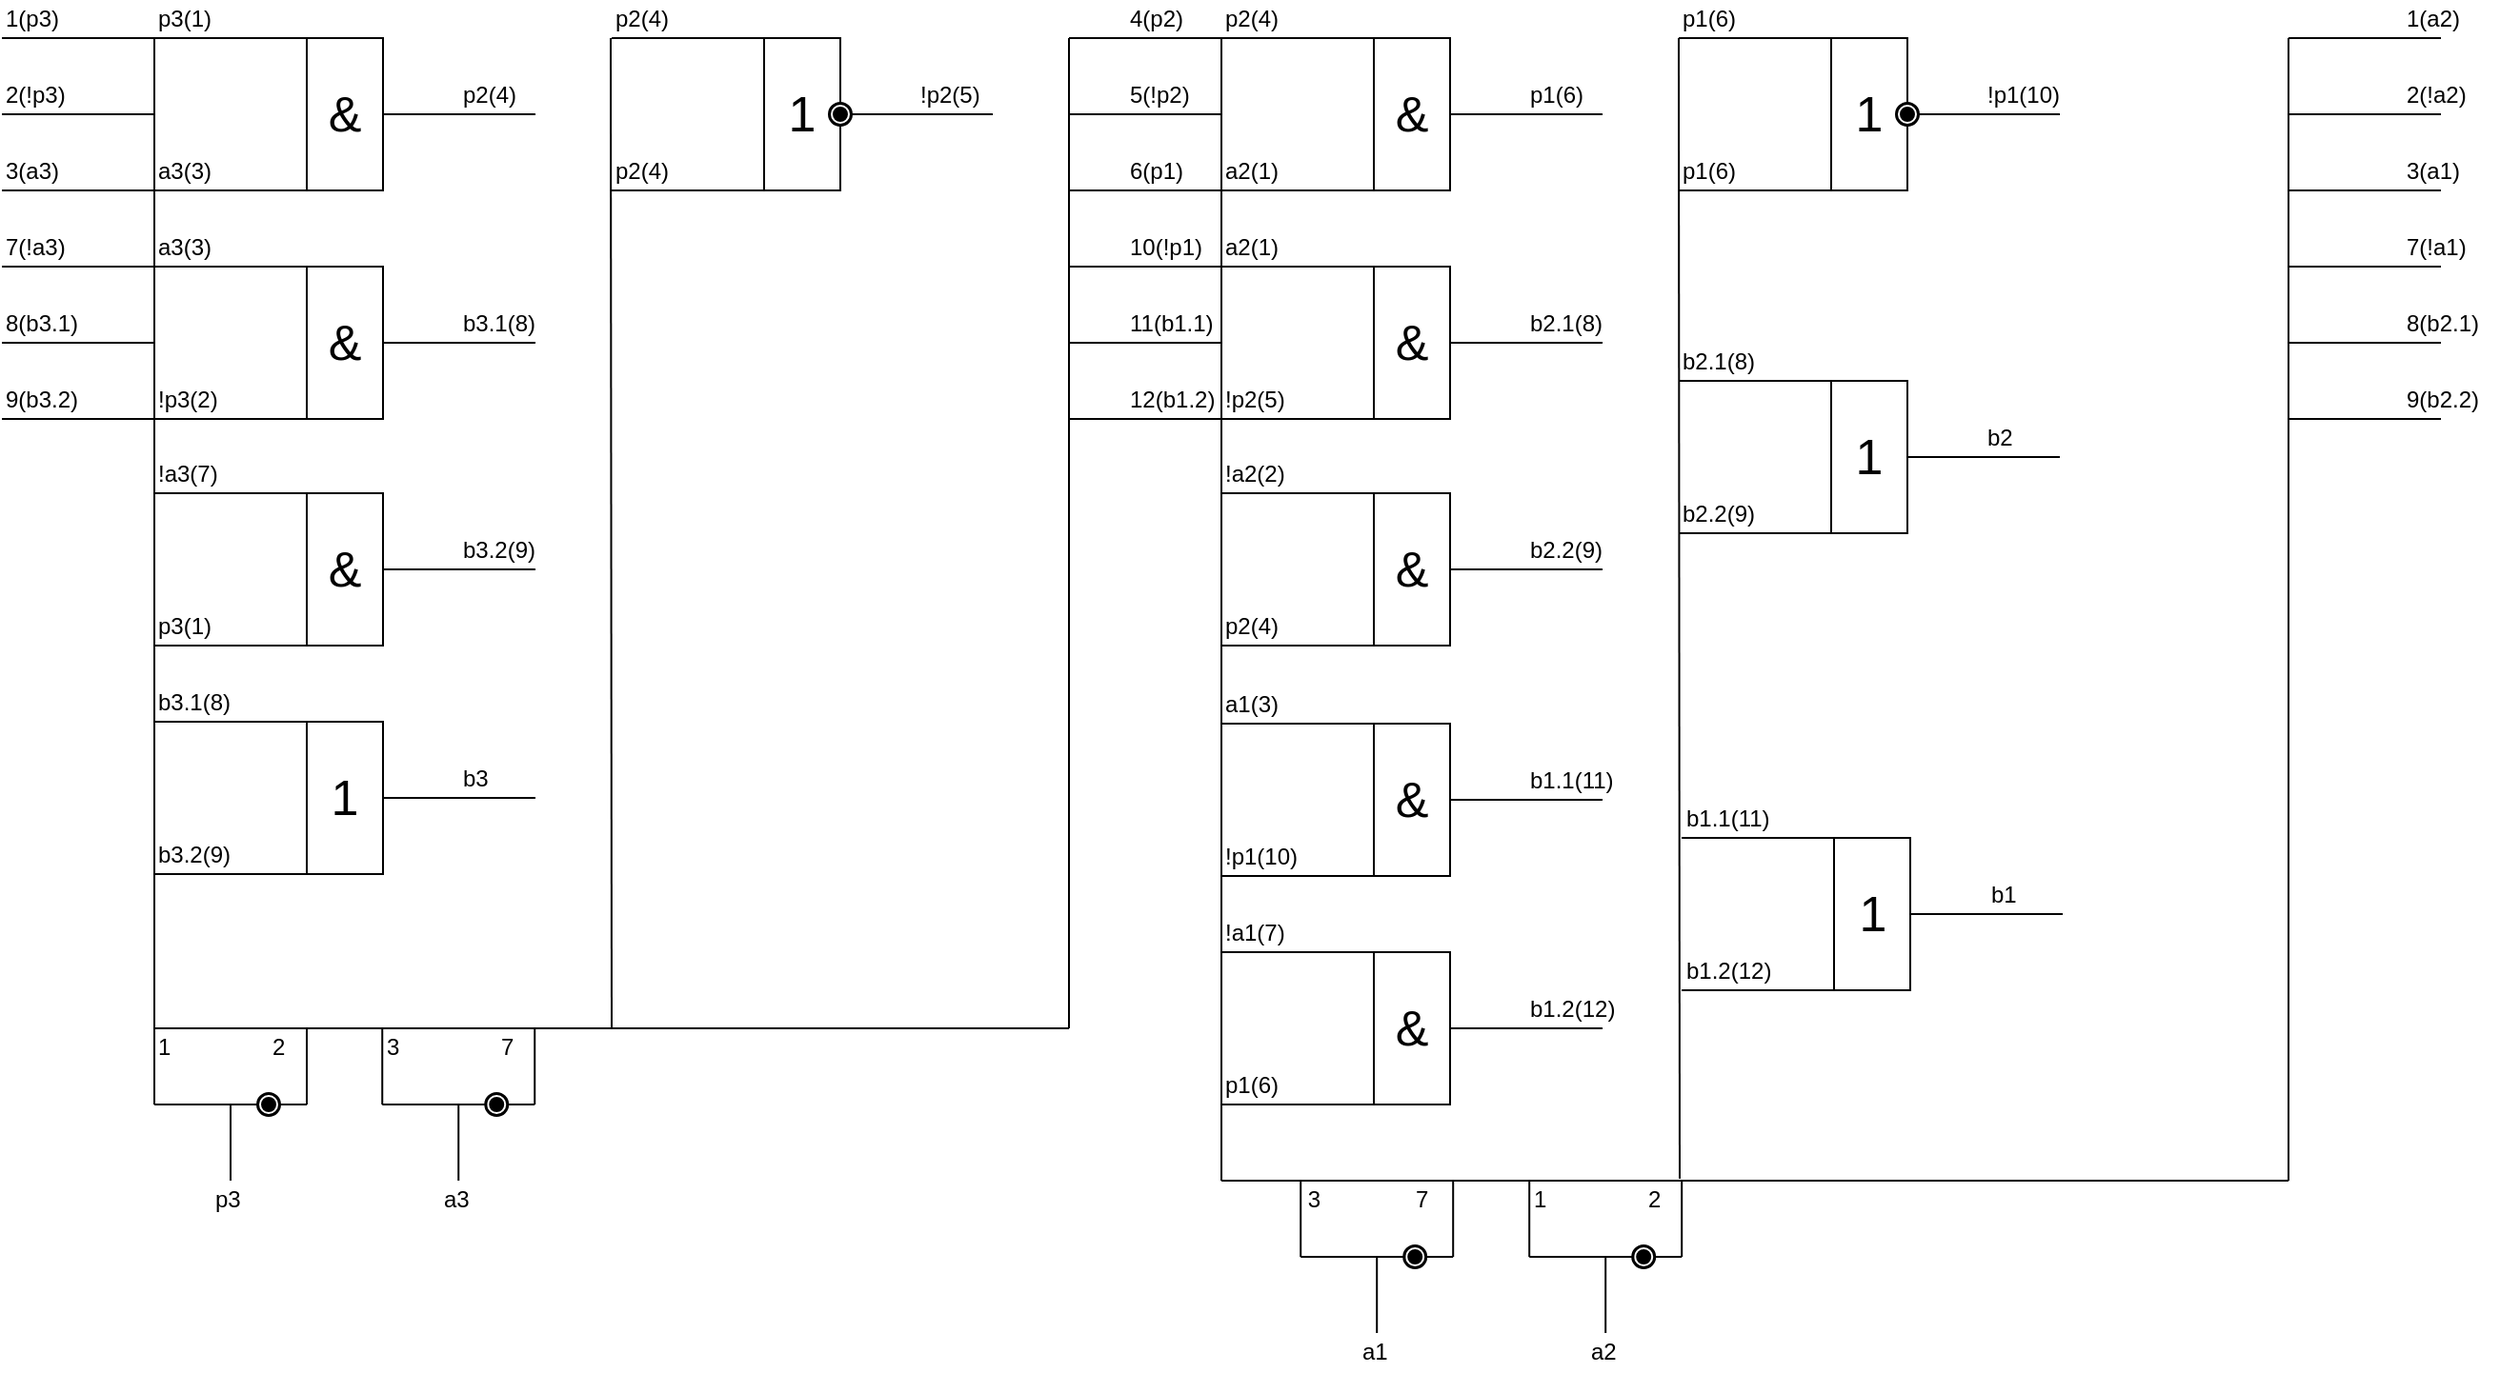 <mxfile version="12.1.3" type="github" pages="1">
  <diagram name="Page-1" id="2a216829-ef6e-dabb-86c1-c78162f3ba2b">
    <mxGraphModel dx="2506" dy="918" grid="1" gridSize="10" guides="1" tooltips="1" connect="1" arrows="1" fold="1" page="1" pageScale="1" pageWidth="850" pageHeight="1100" background="#ffffff" math="0" shadow="0">
      <root>
        <mxCell id="0"/>
        <mxCell id="1" parent="0"/>
        <mxCell id="jMzeNbR2E3meVdIYXbgE-1" value="" style="endArrow=none;html=1;" parent="1" edge="1">
          <mxGeometry width="50" height="50" relative="1" as="geometry">
            <mxPoint x="-40" y="640" as="sourcePoint"/>
            <mxPoint x="-40" y="120" as="targetPoint"/>
          </mxGeometry>
        </mxCell>
        <mxCell id="jMzeNbR2E3meVdIYXbgE-2" value="" style="endArrow=none;html=1;" parent="1" edge="1">
          <mxGeometry width="50" height="50" relative="1" as="geometry">
            <mxPoint x="-40" y="640" as="sourcePoint"/>
            <mxPoint x="440" y="640" as="targetPoint"/>
            <Array as="points"/>
          </mxGeometry>
        </mxCell>
        <mxCell id="jMzeNbR2E3meVdIYXbgE-3" value="" style="endArrow=none;html=1;" parent="1" edge="1">
          <mxGeometry width="50" height="50" relative="1" as="geometry">
            <mxPoint x="440" y="640" as="sourcePoint"/>
            <mxPoint x="440" y="120" as="targetPoint"/>
          </mxGeometry>
        </mxCell>
        <mxCell id="jMzeNbR2E3meVdIYXbgE-4" value="" style="endArrow=none;html=1;" parent="1" edge="1">
          <mxGeometry width="50" height="50" relative="1" as="geometry">
            <mxPoint x="520" y="720" as="sourcePoint"/>
            <mxPoint x="520" y="120" as="targetPoint"/>
          </mxGeometry>
        </mxCell>
        <mxCell id="jMzeNbR2E3meVdIYXbgE-5" value="" style="endArrow=none;html=1;" parent="1" edge="1">
          <mxGeometry width="50" height="50" relative="1" as="geometry">
            <mxPoint x="520" y="720" as="sourcePoint"/>
            <mxPoint x="1080" y="720" as="targetPoint"/>
            <Array as="points"/>
          </mxGeometry>
        </mxCell>
        <mxCell id="jMzeNbR2E3meVdIYXbgE-6" value="" style="endArrow=none;html=1;" parent="1" edge="1">
          <mxGeometry width="50" height="50" relative="1" as="geometry">
            <mxPoint x="1080" y="720" as="sourcePoint"/>
            <mxPoint x="1080" y="120" as="targetPoint"/>
          </mxGeometry>
        </mxCell>
        <mxCell id="jMzeNbR2E3meVdIYXbgE-7" value="" style="endArrow=none;html=1;" parent="1" edge="1">
          <mxGeometry width="50" height="50" relative="1" as="geometry">
            <mxPoint x="-120" y="120" as="sourcePoint"/>
            <mxPoint x="-40" y="120" as="targetPoint"/>
          </mxGeometry>
        </mxCell>
        <mxCell id="jMzeNbR2E3meVdIYXbgE-8" value="" style="endArrow=none;html=1;" parent="1" edge="1">
          <mxGeometry width="50" height="50" relative="1" as="geometry">
            <mxPoint x="-120" y="160" as="sourcePoint"/>
            <mxPoint x="-40" y="160" as="targetPoint"/>
          </mxGeometry>
        </mxCell>
        <mxCell id="jMzeNbR2E3meVdIYXbgE-9" value="" style="endArrow=none;html=1;" parent="1" edge="1">
          <mxGeometry width="50" height="50" relative="1" as="geometry">
            <mxPoint x="-120" y="200" as="sourcePoint"/>
            <mxPoint x="-40" y="200" as="targetPoint"/>
          </mxGeometry>
        </mxCell>
        <mxCell id="jMzeNbR2E3meVdIYXbgE-10" value="" style="endArrow=none;html=1;" parent="1" edge="1">
          <mxGeometry width="50" height="50" relative="1" as="geometry">
            <mxPoint x="-120" y="240" as="sourcePoint"/>
            <mxPoint x="-40" y="240" as="targetPoint"/>
          </mxGeometry>
        </mxCell>
        <mxCell id="jMzeNbR2E3meVdIYXbgE-11" value="" style="endArrow=none;html=1;" parent="1" edge="1">
          <mxGeometry width="50" height="50" relative="1" as="geometry">
            <mxPoint x="-120" y="280" as="sourcePoint"/>
            <mxPoint x="-40" y="280" as="targetPoint"/>
          </mxGeometry>
        </mxCell>
        <mxCell id="jMzeNbR2E3meVdIYXbgE-12" value="" style="endArrow=none;html=1;" parent="1" edge="1">
          <mxGeometry width="50" height="50" relative="1" as="geometry">
            <mxPoint x="-120" y="320" as="sourcePoint"/>
            <mxPoint x="-40" y="320" as="targetPoint"/>
          </mxGeometry>
        </mxCell>
        <mxCell id="jMzeNbR2E3meVdIYXbgE-13" value="" style="endArrow=none;html=1;" parent="1" edge="1">
          <mxGeometry width="50" height="50" relative="1" as="geometry">
            <mxPoint x="440" y="120" as="sourcePoint"/>
            <mxPoint x="520" y="120" as="targetPoint"/>
          </mxGeometry>
        </mxCell>
        <mxCell id="jMzeNbR2E3meVdIYXbgE-14" value="" style="endArrow=none;html=1;" parent="1" edge="1">
          <mxGeometry width="50" height="50" relative="1" as="geometry">
            <mxPoint x="440" y="160" as="sourcePoint"/>
            <mxPoint x="520" y="160" as="targetPoint"/>
          </mxGeometry>
        </mxCell>
        <mxCell id="jMzeNbR2E3meVdIYXbgE-15" value="" style="endArrow=none;html=1;" parent="1" edge="1">
          <mxGeometry width="50" height="50" relative="1" as="geometry">
            <mxPoint x="440" y="200" as="sourcePoint"/>
            <mxPoint x="520" y="200" as="targetPoint"/>
          </mxGeometry>
        </mxCell>
        <mxCell id="jMzeNbR2E3meVdIYXbgE-16" value="" style="endArrow=none;html=1;" parent="1" edge="1">
          <mxGeometry width="50" height="50" relative="1" as="geometry">
            <mxPoint x="440" y="240" as="sourcePoint"/>
            <mxPoint x="520" y="240" as="targetPoint"/>
          </mxGeometry>
        </mxCell>
        <mxCell id="jMzeNbR2E3meVdIYXbgE-17" value="" style="endArrow=none;html=1;" parent="1" edge="1">
          <mxGeometry width="50" height="50" relative="1" as="geometry">
            <mxPoint x="440" y="280" as="sourcePoint"/>
            <mxPoint x="520" y="280" as="targetPoint"/>
          </mxGeometry>
        </mxCell>
        <mxCell id="jMzeNbR2E3meVdIYXbgE-18" value="" style="endArrow=none;html=1;" parent="1" edge="1">
          <mxGeometry width="50" height="50" relative="1" as="geometry">
            <mxPoint x="440" y="320" as="sourcePoint"/>
            <mxPoint x="520" y="320" as="targetPoint"/>
          </mxGeometry>
        </mxCell>
        <mxCell id="jMzeNbR2E3meVdIYXbgE-19" value="" style="endArrow=none;html=1;" parent="1" edge="1">
          <mxGeometry width="50" height="50" relative="1" as="geometry">
            <mxPoint x="1080" y="120" as="sourcePoint"/>
            <mxPoint x="1160" y="120" as="targetPoint"/>
          </mxGeometry>
        </mxCell>
        <mxCell id="jMzeNbR2E3meVdIYXbgE-20" value="" style="endArrow=none;html=1;" parent="1" edge="1">
          <mxGeometry width="50" height="50" relative="1" as="geometry">
            <mxPoint x="1080" y="160" as="sourcePoint"/>
            <mxPoint x="1160" y="160" as="targetPoint"/>
          </mxGeometry>
        </mxCell>
        <mxCell id="jMzeNbR2E3meVdIYXbgE-21" value="" style="endArrow=none;html=1;" parent="1" edge="1">
          <mxGeometry width="50" height="50" relative="1" as="geometry">
            <mxPoint x="1080" y="200" as="sourcePoint"/>
            <mxPoint x="1160" y="200" as="targetPoint"/>
          </mxGeometry>
        </mxCell>
        <mxCell id="jMzeNbR2E3meVdIYXbgE-22" value="" style="endArrow=none;html=1;" parent="1" edge="1">
          <mxGeometry width="50" height="50" relative="1" as="geometry">
            <mxPoint x="1080" y="240" as="sourcePoint"/>
            <mxPoint x="1160" y="240" as="targetPoint"/>
          </mxGeometry>
        </mxCell>
        <mxCell id="jMzeNbR2E3meVdIYXbgE-23" value="" style="endArrow=none;html=1;" parent="1" edge="1">
          <mxGeometry width="50" height="50" relative="1" as="geometry">
            <mxPoint x="1080" y="280" as="sourcePoint"/>
            <mxPoint x="1160" y="280" as="targetPoint"/>
          </mxGeometry>
        </mxCell>
        <mxCell id="jMzeNbR2E3meVdIYXbgE-24" value="" style="endArrow=none;html=1;" parent="1" edge="1">
          <mxGeometry width="50" height="50" relative="1" as="geometry">
            <mxPoint x="1080" y="320" as="sourcePoint"/>
            <mxPoint x="1160" y="320" as="targetPoint"/>
          </mxGeometry>
        </mxCell>
        <mxCell id="jMzeNbR2E3meVdIYXbgE-25" value="1(p3)" style="text;html=1;resizable=0;points=[];autosize=1;align=left;verticalAlign=top;spacingTop=-4;" parent="1" vertex="1">
          <mxGeometry x="-120" y="100" width="40" height="20" as="geometry"/>
        </mxCell>
        <mxCell id="jMzeNbR2E3meVdIYXbgE-26" value="2(!p3)" style="text;html=1;resizable=0;points=[];autosize=1;align=left;verticalAlign=top;spacingTop=-4;" parent="1" vertex="1">
          <mxGeometry x="-120" y="140" width="50" height="20" as="geometry"/>
        </mxCell>
        <mxCell id="jMzeNbR2E3meVdIYXbgE-27" value="3(a3)" style="text;html=1;resizable=0;points=[];autosize=1;align=left;verticalAlign=top;spacingTop=-4;" parent="1" vertex="1">
          <mxGeometry x="-120" y="180" width="40" height="20" as="geometry"/>
        </mxCell>
        <mxCell id="jMzeNbR2E3meVdIYXbgE-28" value="7(!a3)" style="text;html=1;resizable=0;points=[];autosize=1;align=left;verticalAlign=top;spacingTop=-4;" parent="1" vertex="1">
          <mxGeometry x="-120" y="220" width="50" height="20" as="geometry"/>
        </mxCell>
        <mxCell id="jMzeNbR2E3meVdIYXbgE-29" value="8(b3.1)" style="text;html=1;resizable=0;points=[];autosize=1;align=left;verticalAlign=top;spacingTop=-4;" parent="1" vertex="1">
          <mxGeometry x="-120" y="260" width="50" height="20" as="geometry"/>
        </mxCell>
        <mxCell id="jMzeNbR2E3meVdIYXbgE-30" value="9(b3.2)" style="text;html=1;resizable=0;points=[];autosize=1;align=left;verticalAlign=top;spacingTop=-4;" parent="1" vertex="1">
          <mxGeometry x="-120" y="300" width="50" height="20" as="geometry"/>
        </mxCell>
        <mxCell id="jMzeNbR2E3meVdIYXbgE-31" value="1(a2)" style="text;html=1;resizable=0;points=[];autosize=1;align=left;verticalAlign=top;spacingTop=-4;" parent="1" vertex="1">
          <mxGeometry x="1140" y="100" width="40" height="20" as="geometry"/>
        </mxCell>
        <mxCell id="jMzeNbR2E3meVdIYXbgE-32" value="2(!a2)" style="text;html=1;resizable=0;points=[];autosize=1;align=left;verticalAlign=top;spacingTop=-4;" parent="1" vertex="1">
          <mxGeometry x="1140" y="140" width="50" height="20" as="geometry"/>
        </mxCell>
        <mxCell id="jMzeNbR2E3meVdIYXbgE-33" value="3(a1)" style="text;html=1;resizable=0;points=[];autosize=1;align=left;verticalAlign=top;spacingTop=-4;" parent="1" vertex="1">
          <mxGeometry x="1140" y="180" width="40" height="20" as="geometry"/>
        </mxCell>
        <mxCell id="jMzeNbR2E3meVdIYXbgE-34" value="7(!a1)" style="text;html=1;resizable=0;points=[];autosize=1;align=left;verticalAlign=top;spacingTop=-4;" parent="1" vertex="1">
          <mxGeometry x="1140" y="220" width="50" height="20" as="geometry"/>
        </mxCell>
        <mxCell id="jMzeNbR2E3meVdIYXbgE-35" value="8(b2.1)" style="text;html=1;resizable=0;points=[];autosize=1;align=left;verticalAlign=top;spacingTop=-4;" parent="1" vertex="1">
          <mxGeometry x="1140" y="260" width="50" height="20" as="geometry"/>
        </mxCell>
        <mxCell id="jMzeNbR2E3meVdIYXbgE-36" value="9(b2.2)" style="text;html=1;resizable=0;points=[];autosize=1;align=left;verticalAlign=top;spacingTop=-4;" parent="1" vertex="1">
          <mxGeometry x="1140" y="300" width="50" height="20" as="geometry"/>
        </mxCell>
        <mxCell id="jMzeNbR2E3meVdIYXbgE-37" value="4(p2)" style="text;html=1;resizable=0;points=[];autosize=1;align=left;verticalAlign=top;spacingTop=-4;" parent="1" vertex="1">
          <mxGeometry x="470" y="100" width="40" height="20" as="geometry"/>
        </mxCell>
        <mxCell id="jMzeNbR2E3meVdIYXbgE-38" value="5(!p2)" style="text;html=1;resizable=0;points=[];autosize=1;align=left;verticalAlign=top;spacingTop=-4;" parent="1" vertex="1">
          <mxGeometry x="470" y="140" width="50" height="20" as="geometry"/>
        </mxCell>
        <mxCell id="jMzeNbR2E3meVdIYXbgE-39" value="6(p1)" style="text;html=1;resizable=0;points=[];autosize=1;align=left;verticalAlign=top;spacingTop=-4;" parent="1" vertex="1">
          <mxGeometry x="470" y="180" width="40" height="20" as="geometry"/>
        </mxCell>
        <mxCell id="jMzeNbR2E3meVdIYXbgE-40" value="10(!p1)" style="text;html=1;resizable=0;points=[];autosize=1;align=left;verticalAlign=top;spacingTop=-4;" parent="1" vertex="1">
          <mxGeometry x="470" y="220" width="50" height="20" as="geometry"/>
        </mxCell>
        <mxCell id="jMzeNbR2E3meVdIYXbgE-41" value="11(b1.1)" style="text;html=1;resizable=0;points=[];autosize=1;align=left;verticalAlign=top;spacingTop=-4;" parent="1" vertex="1">
          <mxGeometry x="470" y="260" width="60" height="20" as="geometry"/>
        </mxCell>
        <mxCell id="jMzeNbR2E3meVdIYXbgE-42" value="12(b1.2)" style="text;html=1;resizable=0;points=[];autosize=1;align=left;verticalAlign=top;spacingTop=-4;" parent="1" vertex="1">
          <mxGeometry x="470" y="300" width="60" height="20" as="geometry"/>
        </mxCell>
        <mxCell id="jMzeNbR2E3meVdIYXbgE-43" value="" style="endArrow=none;html=1;" parent="1" edge="1">
          <mxGeometry width="50" height="50" relative="1" as="geometry">
            <mxPoint x="-40" y="120" as="sourcePoint"/>
            <mxPoint x="40" y="120" as="targetPoint"/>
          </mxGeometry>
        </mxCell>
        <mxCell id="jMzeNbR2E3meVdIYXbgE-44" value="" style="endArrow=none;html=1;" parent="1" edge="1">
          <mxGeometry width="50" height="50" relative="1" as="geometry">
            <mxPoint x="-40" y="200" as="sourcePoint"/>
            <mxPoint x="40" y="200" as="targetPoint"/>
          </mxGeometry>
        </mxCell>
        <mxCell id="jMzeNbR2E3meVdIYXbgE-46" value="&lt;font style=&quot;font-size: 26px&quot;&gt;&amp;amp;&lt;/font&gt;" style="rounded=0;whiteSpace=wrap;html=1;" parent="1" vertex="1">
          <mxGeometry x="40" y="120" width="40" height="80" as="geometry"/>
        </mxCell>
        <mxCell id="jMzeNbR2E3meVdIYXbgE-47" value="" style="endArrow=none;html=1;" parent="1" edge="1">
          <mxGeometry width="50" height="50" relative="1" as="geometry">
            <mxPoint x="80" y="160" as="sourcePoint"/>
            <mxPoint x="160" y="160" as="targetPoint"/>
          </mxGeometry>
        </mxCell>
        <mxCell id="jMzeNbR2E3meVdIYXbgE-48" value="" style="endArrow=none;html=1;" parent="1" edge="1">
          <mxGeometry width="50" height="50" relative="1" as="geometry">
            <mxPoint x="200" y="120" as="sourcePoint"/>
            <mxPoint x="280" y="120" as="targetPoint"/>
          </mxGeometry>
        </mxCell>
        <mxCell id="jMzeNbR2E3meVdIYXbgE-49" value="" style="endArrow=none;html=1;" parent="1" edge="1">
          <mxGeometry width="50" height="50" relative="1" as="geometry">
            <mxPoint x="200" y="200" as="sourcePoint"/>
            <mxPoint x="280" y="200" as="targetPoint"/>
          </mxGeometry>
        </mxCell>
        <mxCell id="jMzeNbR2E3meVdIYXbgE-50" value="&lt;font style=&quot;font-size: 26px&quot;&gt;1&lt;/font&gt;" style="rounded=0;whiteSpace=wrap;html=1;" parent="1" vertex="1">
          <mxGeometry x="280" y="120" width="40" height="80" as="geometry"/>
        </mxCell>
        <mxCell id="jMzeNbR2E3meVdIYXbgE-51" value="" style="endArrow=none;html=1;" parent="1" source="jMzeNbR2E3meVdIYXbgE-143" edge="1">
          <mxGeometry width="50" height="50" relative="1" as="geometry">
            <mxPoint x="320" y="160" as="sourcePoint"/>
            <mxPoint x="400" y="160" as="targetPoint"/>
          </mxGeometry>
        </mxCell>
        <mxCell id="jMzeNbR2E3meVdIYXbgE-52" value="p3(1)" style="text;html=1;resizable=0;points=[];autosize=1;align=left;verticalAlign=top;spacingTop=-4;" parent="1" vertex="1">
          <mxGeometry x="-40" y="100" width="40" height="20" as="geometry"/>
        </mxCell>
        <mxCell id="jMzeNbR2E3meVdIYXbgE-53" value="a3(3)" style="text;html=1;resizable=0;points=[];autosize=1;align=left;verticalAlign=top;spacingTop=-4;" parent="1" vertex="1">
          <mxGeometry x="-40" y="180" width="40" height="20" as="geometry"/>
        </mxCell>
        <mxCell id="jMzeNbR2E3meVdIYXbgE-54" value="p2(4)" style="text;html=1;resizable=0;points=[];autosize=1;align=left;verticalAlign=top;spacingTop=-4;" parent="1" vertex="1">
          <mxGeometry x="120" y="140" width="40" height="20" as="geometry"/>
        </mxCell>
        <mxCell id="jMzeNbR2E3meVdIYXbgE-55" value="p2(4)" style="text;html=1;resizable=0;points=[];autosize=1;align=left;verticalAlign=top;spacingTop=-4;" parent="1" vertex="1">
          <mxGeometry x="200" y="100" width="40" height="20" as="geometry"/>
        </mxCell>
        <mxCell id="jMzeNbR2E3meVdIYXbgE-56" value="p2(4)" style="text;html=1;resizable=0;points=[];autosize=1;align=left;verticalAlign=top;spacingTop=-4;" parent="1" vertex="1">
          <mxGeometry x="200" y="180" width="40" height="20" as="geometry"/>
        </mxCell>
        <mxCell id="jMzeNbR2E3meVdIYXbgE-57" value="!p2(5)" style="text;html=1;resizable=0;points=[];autosize=1;align=left;verticalAlign=top;spacingTop=-4;" parent="1" vertex="1">
          <mxGeometry x="360" y="140" width="50" height="20" as="geometry"/>
        </mxCell>
        <mxCell id="jMzeNbR2E3meVdIYXbgE-61" value="" style="endArrow=none;html=1;" parent="1" edge="1">
          <mxGeometry width="50" height="50" relative="1" as="geometry">
            <mxPoint x="520" y="120" as="sourcePoint"/>
            <mxPoint x="600" y="120" as="targetPoint"/>
          </mxGeometry>
        </mxCell>
        <mxCell id="jMzeNbR2E3meVdIYXbgE-62" value="" style="endArrow=none;html=1;" parent="1" edge="1">
          <mxGeometry width="50" height="50" relative="1" as="geometry">
            <mxPoint x="520" y="200" as="sourcePoint"/>
            <mxPoint x="600" y="200" as="targetPoint"/>
          </mxGeometry>
        </mxCell>
        <mxCell id="jMzeNbR2E3meVdIYXbgE-63" value="&lt;font style=&quot;font-size: 26px&quot;&gt;&amp;amp;&lt;/font&gt;" style="rounded=0;whiteSpace=wrap;html=1;" parent="1" vertex="1">
          <mxGeometry x="600" y="120" width="40" height="80" as="geometry"/>
        </mxCell>
        <mxCell id="jMzeNbR2E3meVdIYXbgE-64" value="" style="endArrow=none;html=1;" parent="1" edge="1">
          <mxGeometry width="50" height="50" relative="1" as="geometry">
            <mxPoint x="640" y="160" as="sourcePoint"/>
            <mxPoint x="720" y="160" as="targetPoint"/>
          </mxGeometry>
        </mxCell>
        <mxCell id="jMzeNbR2E3meVdIYXbgE-65" value="p2(4)" style="text;html=1;resizable=0;points=[];autosize=1;align=left;verticalAlign=top;spacingTop=-4;" parent="1" vertex="1">
          <mxGeometry x="520" y="100" width="40" height="20" as="geometry"/>
        </mxCell>
        <mxCell id="jMzeNbR2E3meVdIYXbgE-66" value="a2(1)" style="text;html=1;resizable=0;points=[];autosize=1;align=left;verticalAlign=top;spacingTop=-4;" parent="1" vertex="1">
          <mxGeometry x="520" y="180" width="40" height="20" as="geometry"/>
        </mxCell>
        <mxCell id="jMzeNbR2E3meVdIYXbgE-67" value="p1(6)" style="text;html=1;resizable=0;points=[];autosize=1;align=left;verticalAlign=top;spacingTop=-4;" parent="1" vertex="1">
          <mxGeometry x="680" y="140" width="40" height="20" as="geometry"/>
        </mxCell>
        <mxCell id="jMzeNbR2E3meVdIYXbgE-68" value="" style="endArrow=none;html=1;" parent="1" edge="1">
          <mxGeometry width="50" height="50" relative="1" as="geometry">
            <mxPoint x="-40" y="240" as="sourcePoint"/>
            <mxPoint x="40" y="240" as="targetPoint"/>
          </mxGeometry>
        </mxCell>
        <mxCell id="jMzeNbR2E3meVdIYXbgE-69" value="" style="endArrow=none;html=1;" parent="1" edge="1">
          <mxGeometry width="50" height="50" relative="1" as="geometry">
            <mxPoint x="-40" y="320" as="sourcePoint"/>
            <mxPoint x="40" y="320" as="targetPoint"/>
          </mxGeometry>
        </mxCell>
        <mxCell id="jMzeNbR2E3meVdIYXbgE-70" value="&lt;font style=&quot;font-size: 26px&quot;&gt;&amp;amp;&lt;/font&gt;" style="rounded=0;whiteSpace=wrap;html=1;" parent="1" vertex="1">
          <mxGeometry x="40" y="240" width="40" height="80" as="geometry"/>
        </mxCell>
        <mxCell id="jMzeNbR2E3meVdIYXbgE-71" value="" style="endArrow=none;html=1;" parent="1" edge="1">
          <mxGeometry width="50" height="50" relative="1" as="geometry">
            <mxPoint x="80" y="280" as="sourcePoint"/>
            <mxPoint x="160" y="280" as="targetPoint"/>
          </mxGeometry>
        </mxCell>
        <mxCell id="jMzeNbR2E3meVdIYXbgE-72" value="a3(3)" style="text;html=1;resizable=0;points=[];autosize=1;align=left;verticalAlign=top;spacingTop=-4;" parent="1" vertex="1">
          <mxGeometry x="-40" y="220" width="40" height="20" as="geometry"/>
        </mxCell>
        <mxCell id="jMzeNbR2E3meVdIYXbgE-73" value="!p3(2)" style="text;html=1;resizable=0;points=[];autosize=1;align=left;verticalAlign=top;spacingTop=-4;" parent="1" vertex="1">
          <mxGeometry x="-40" y="300" width="50" height="20" as="geometry"/>
        </mxCell>
        <mxCell id="jMzeNbR2E3meVdIYXbgE-74" value="b3.1(8)" style="text;html=1;resizable=0;points=[];autosize=1;align=left;verticalAlign=top;spacingTop=-4;" parent="1" vertex="1">
          <mxGeometry x="120" y="260" width="50" height="20" as="geometry"/>
        </mxCell>
        <mxCell id="jMzeNbR2E3meVdIYXbgE-75" value="" style="endArrow=none;html=1;" parent="1" edge="1">
          <mxGeometry width="50" height="50" relative="1" as="geometry">
            <mxPoint x="-40" y="359" as="sourcePoint"/>
            <mxPoint x="40" y="359" as="targetPoint"/>
          </mxGeometry>
        </mxCell>
        <mxCell id="jMzeNbR2E3meVdIYXbgE-76" value="" style="endArrow=none;html=1;" parent="1" edge="1">
          <mxGeometry width="50" height="50" relative="1" as="geometry">
            <mxPoint x="-40" y="439" as="sourcePoint"/>
            <mxPoint x="40" y="439" as="targetPoint"/>
          </mxGeometry>
        </mxCell>
        <mxCell id="jMzeNbR2E3meVdIYXbgE-77" value="&lt;font style=&quot;font-size: 26px&quot;&gt;&amp;amp;&lt;/font&gt;" style="rounded=0;whiteSpace=wrap;html=1;" parent="1" vertex="1">
          <mxGeometry x="40" y="359" width="40" height="80" as="geometry"/>
        </mxCell>
        <mxCell id="jMzeNbR2E3meVdIYXbgE-78" value="" style="endArrow=none;html=1;" parent="1" edge="1">
          <mxGeometry width="50" height="50" relative="1" as="geometry">
            <mxPoint x="80" y="399" as="sourcePoint"/>
            <mxPoint x="160" y="399" as="targetPoint"/>
          </mxGeometry>
        </mxCell>
        <mxCell id="jMzeNbR2E3meVdIYXbgE-79" value="!a3(7)" style="text;html=1;resizable=0;points=[];autosize=1;align=left;verticalAlign=top;spacingTop=-4;" parent="1" vertex="1">
          <mxGeometry x="-40" y="339" width="50" height="20" as="geometry"/>
        </mxCell>
        <mxCell id="jMzeNbR2E3meVdIYXbgE-80" value="p3(1)" style="text;html=1;resizable=0;points=[];autosize=1;align=left;verticalAlign=top;spacingTop=-4;" parent="1" vertex="1">
          <mxGeometry x="-40" y="419" width="40" height="20" as="geometry"/>
        </mxCell>
        <mxCell id="jMzeNbR2E3meVdIYXbgE-81" value="b3.2(9)" style="text;html=1;resizable=0;points=[];autosize=1;align=left;verticalAlign=top;spacingTop=-4;" parent="1" vertex="1">
          <mxGeometry x="120" y="379" width="50" height="20" as="geometry"/>
        </mxCell>
        <mxCell id="jMzeNbR2E3meVdIYXbgE-82" value="" style="endArrow=none;html=1;" parent="1" edge="1">
          <mxGeometry width="50" height="50" relative="1" as="geometry">
            <mxPoint x="520" y="240" as="sourcePoint"/>
            <mxPoint x="600" y="240" as="targetPoint"/>
          </mxGeometry>
        </mxCell>
        <mxCell id="jMzeNbR2E3meVdIYXbgE-83" value="" style="endArrow=none;html=1;" parent="1" edge="1">
          <mxGeometry width="50" height="50" relative="1" as="geometry">
            <mxPoint x="520" y="320" as="sourcePoint"/>
            <mxPoint x="600" y="320" as="targetPoint"/>
          </mxGeometry>
        </mxCell>
        <mxCell id="jMzeNbR2E3meVdIYXbgE-84" value="&lt;font style=&quot;font-size: 26px&quot;&gt;&amp;amp;&lt;/font&gt;" style="rounded=0;whiteSpace=wrap;html=1;" parent="1" vertex="1">
          <mxGeometry x="600" y="240" width="40" height="80" as="geometry"/>
        </mxCell>
        <mxCell id="jMzeNbR2E3meVdIYXbgE-85" value="" style="endArrow=none;html=1;" parent="1" edge="1">
          <mxGeometry width="50" height="50" relative="1" as="geometry">
            <mxPoint x="640" y="280" as="sourcePoint"/>
            <mxPoint x="720" y="280" as="targetPoint"/>
          </mxGeometry>
        </mxCell>
        <mxCell id="jMzeNbR2E3meVdIYXbgE-87" value="!p2(5)" style="text;html=1;resizable=0;points=[];autosize=1;align=left;verticalAlign=top;spacingTop=-4;" parent="1" vertex="1">
          <mxGeometry x="520" y="300" width="50" height="20" as="geometry"/>
        </mxCell>
        <mxCell id="jMzeNbR2E3meVdIYXbgE-88" value="b2.1(8)" style="text;html=1;resizable=0;points=[];autosize=1;align=left;verticalAlign=top;spacingTop=-4;" parent="1" vertex="1">
          <mxGeometry x="680" y="260" width="50" height="20" as="geometry"/>
        </mxCell>
        <mxCell id="jMzeNbR2E3meVdIYXbgE-89" value="" style="endArrow=none;html=1;" parent="1" edge="1">
          <mxGeometry width="50" height="50" relative="1" as="geometry">
            <mxPoint x="520" y="359" as="sourcePoint"/>
            <mxPoint x="600" y="359" as="targetPoint"/>
          </mxGeometry>
        </mxCell>
        <mxCell id="jMzeNbR2E3meVdIYXbgE-90" value="" style="endArrow=none;html=1;" parent="1" edge="1">
          <mxGeometry width="50" height="50" relative="1" as="geometry">
            <mxPoint x="520" y="439" as="sourcePoint"/>
            <mxPoint x="600" y="439" as="targetPoint"/>
          </mxGeometry>
        </mxCell>
        <mxCell id="jMzeNbR2E3meVdIYXbgE-91" value="&lt;font style=&quot;font-size: 26px&quot;&gt;&amp;amp;&lt;/font&gt;" style="rounded=0;whiteSpace=wrap;html=1;" parent="1" vertex="1">
          <mxGeometry x="600" y="359" width="40" height="80" as="geometry"/>
        </mxCell>
        <mxCell id="jMzeNbR2E3meVdIYXbgE-92" value="" style="endArrow=none;html=1;" parent="1" edge="1">
          <mxGeometry width="50" height="50" relative="1" as="geometry">
            <mxPoint x="640" y="399" as="sourcePoint"/>
            <mxPoint x="720" y="399" as="targetPoint"/>
          </mxGeometry>
        </mxCell>
        <mxCell id="jMzeNbR2E3meVdIYXbgE-93" value="!a2(2)" style="text;html=1;resizable=0;points=[];autosize=1;align=left;verticalAlign=top;spacingTop=-4;" parent="1" vertex="1">
          <mxGeometry x="520" y="339" width="50" height="20" as="geometry"/>
        </mxCell>
        <mxCell id="jMzeNbR2E3meVdIYXbgE-94" value="p2(4)" style="text;html=1;resizable=0;points=[];autosize=1;align=left;verticalAlign=top;spacingTop=-4;" parent="1" vertex="1">
          <mxGeometry x="520" y="419" width="40" height="20" as="geometry"/>
        </mxCell>
        <mxCell id="jMzeNbR2E3meVdIYXbgE-95" value="b2.2(9)" style="text;html=1;resizable=0;points=[];autosize=1;align=left;verticalAlign=top;spacingTop=-4;" parent="1" vertex="1">
          <mxGeometry x="680" y="379" width="50" height="20" as="geometry"/>
        </mxCell>
        <mxCell id="jMzeNbR2E3meVdIYXbgE-96" value="" style="endArrow=none;html=1;" parent="1" edge="1">
          <mxGeometry width="50" height="50" relative="1" as="geometry">
            <mxPoint x="520" y="480" as="sourcePoint"/>
            <mxPoint x="600" y="480" as="targetPoint"/>
          </mxGeometry>
        </mxCell>
        <mxCell id="jMzeNbR2E3meVdIYXbgE-97" value="" style="endArrow=none;html=1;" parent="1" edge="1">
          <mxGeometry width="50" height="50" relative="1" as="geometry">
            <mxPoint x="520" y="560" as="sourcePoint"/>
            <mxPoint x="600" y="560" as="targetPoint"/>
          </mxGeometry>
        </mxCell>
        <mxCell id="jMzeNbR2E3meVdIYXbgE-98" value="&lt;font style=&quot;font-size: 26px&quot;&gt;&amp;amp;&lt;/font&gt;" style="rounded=0;whiteSpace=wrap;html=1;" parent="1" vertex="1">
          <mxGeometry x="600" y="480" width="40" height="80" as="geometry"/>
        </mxCell>
        <mxCell id="jMzeNbR2E3meVdIYXbgE-99" value="" style="endArrow=none;html=1;" parent="1" edge="1">
          <mxGeometry width="50" height="50" relative="1" as="geometry">
            <mxPoint x="640" y="520" as="sourcePoint"/>
            <mxPoint x="720" y="520" as="targetPoint"/>
          </mxGeometry>
        </mxCell>
        <mxCell id="jMzeNbR2E3meVdIYXbgE-100" value="a1(3)" style="text;html=1;resizable=0;points=[];autosize=1;align=left;verticalAlign=top;spacingTop=-4;" parent="1" vertex="1">
          <mxGeometry x="520" y="460" width="40" height="20" as="geometry"/>
        </mxCell>
        <mxCell id="jMzeNbR2E3meVdIYXbgE-101" value="!p1(10)" style="text;html=1;resizable=0;points=[];autosize=1;align=left;verticalAlign=top;spacingTop=-4;" parent="1" vertex="1">
          <mxGeometry x="520" y="540" width="50" height="20" as="geometry"/>
        </mxCell>
        <mxCell id="jMzeNbR2E3meVdIYXbgE-102" value="b1.1(11)" style="text;html=1;resizable=0;points=[];autosize=1;align=left;verticalAlign=top;spacingTop=-4;" parent="1" vertex="1">
          <mxGeometry x="680" y="500" width="60" height="20" as="geometry"/>
        </mxCell>
        <mxCell id="jMzeNbR2E3meVdIYXbgE-103" value="" style="endArrow=none;html=1;" parent="1" edge="1">
          <mxGeometry width="50" height="50" relative="1" as="geometry">
            <mxPoint x="520" y="600" as="sourcePoint"/>
            <mxPoint x="600" y="600" as="targetPoint"/>
          </mxGeometry>
        </mxCell>
        <mxCell id="jMzeNbR2E3meVdIYXbgE-104" value="" style="endArrow=none;html=1;" parent="1" edge="1">
          <mxGeometry width="50" height="50" relative="1" as="geometry">
            <mxPoint x="520" y="680" as="sourcePoint"/>
            <mxPoint x="600" y="680" as="targetPoint"/>
          </mxGeometry>
        </mxCell>
        <mxCell id="jMzeNbR2E3meVdIYXbgE-105" value="&lt;font style=&quot;font-size: 26px&quot;&gt;&amp;amp;&lt;/font&gt;" style="rounded=0;whiteSpace=wrap;html=1;" parent="1" vertex="1">
          <mxGeometry x="600" y="600" width="40" height="80" as="geometry"/>
        </mxCell>
        <mxCell id="jMzeNbR2E3meVdIYXbgE-106" value="" style="endArrow=none;html=1;" parent="1" edge="1">
          <mxGeometry width="50" height="50" relative="1" as="geometry">
            <mxPoint x="640" y="640" as="sourcePoint"/>
            <mxPoint x="720" y="640" as="targetPoint"/>
          </mxGeometry>
        </mxCell>
        <mxCell id="jMzeNbR2E3meVdIYXbgE-107" value="!a1(7)" style="text;html=1;resizable=0;points=[];autosize=1;align=left;verticalAlign=top;spacingTop=-4;" parent="1" vertex="1">
          <mxGeometry x="520" y="580" width="50" height="20" as="geometry"/>
        </mxCell>
        <mxCell id="jMzeNbR2E3meVdIYXbgE-108" value="p1(6)" style="text;html=1;resizable=0;points=[];autosize=1;align=left;verticalAlign=top;spacingTop=-4;" parent="1" vertex="1">
          <mxGeometry x="520" y="660" width="40" height="20" as="geometry"/>
        </mxCell>
        <mxCell id="jMzeNbR2E3meVdIYXbgE-109" value="b1.2(12)" style="text;html=1;resizable=0;points=[];autosize=1;align=left;verticalAlign=top;spacingTop=-4;" parent="1" vertex="1">
          <mxGeometry x="680" y="620" width="60" height="20" as="geometry"/>
        </mxCell>
        <mxCell id="jMzeNbR2E3meVdIYXbgE-110" value="" style="endArrow=none;html=1;" parent="1" edge="1">
          <mxGeometry width="50" height="50" relative="1" as="geometry">
            <mxPoint x="760" y="120" as="sourcePoint"/>
            <mxPoint x="840" y="120" as="targetPoint"/>
          </mxGeometry>
        </mxCell>
        <mxCell id="jMzeNbR2E3meVdIYXbgE-111" value="" style="endArrow=none;html=1;" parent="1" edge="1">
          <mxGeometry width="50" height="50" relative="1" as="geometry">
            <mxPoint x="760" y="200" as="sourcePoint"/>
            <mxPoint x="840" y="200" as="targetPoint"/>
          </mxGeometry>
        </mxCell>
        <mxCell id="jMzeNbR2E3meVdIYXbgE-112" value="&lt;font style=&quot;font-size: 26px&quot;&gt;1&lt;/font&gt;" style="rounded=0;whiteSpace=wrap;html=1;" parent="1" vertex="1">
          <mxGeometry x="840" y="120" width="40" height="80" as="geometry"/>
        </mxCell>
        <mxCell id="jMzeNbR2E3meVdIYXbgE-113" value="" style="endArrow=none;html=1;" parent="1" source="jMzeNbR2E3meVdIYXbgE-145" edge="1">
          <mxGeometry width="50" height="50" relative="1" as="geometry">
            <mxPoint x="880" y="160" as="sourcePoint"/>
            <mxPoint x="960" y="160" as="targetPoint"/>
          </mxGeometry>
        </mxCell>
        <mxCell id="jMzeNbR2E3meVdIYXbgE-114" value="p1(6)" style="text;html=1;resizable=0;points=[];autosize=1;align=left;verticalAlign=top;spacingTop=-4;" parent="1" vertex="1">
          <mxGeometry x="760" y="100" width="40" height="20" as="geometry"/>
        </mxCell>
        <mxCell id="jMzeNbR2E3meVdIYXbgE-115" value="p1(6)" style="text;html=1;resizable=0;points=[];autosize=1;align=left;verticalAlign=top;spacingTop=-4;" parent="1" vertex="1">
          <mxGeometry x="760" y="180" width="40" height="20" as="geometry"/>
        </mxCell>
        <mxCell id="jMzeNbR2E3meVdIYXbgE-116" value="!p1(10)" style="text;html=1;resizable=0;points=[];autosize=1;align=left;verticalAlign=top;spacingTop=-4;" parent="1" vertex="1">
          <mxGeometry x="920" y="140" width="50" height="20" as="geometry"/>
        </mxCell>
        <mxCell id="jMzeNbR2E3meVdIYXbgE-117" value="" style="endArrow=none;html=1;" parent="1" edge="1">
          <mxGeometry width="50" height="50" relative="1" as="geometry">
            <mxPoint x="-40" y="479" as="sourcePoint"/>
            <mxPoint x="40" y="479" as="targetPoint"/>
          </mxGeometry>
        </mxCell>
        <mxCell id="jMzeNbR2E3meVdIYXbgE-118" value="" style="endArrow=none;html=1;" parent="1" edge="1">
          <mxGeometry width="50" height="50" relative="1" as="geometry">
            <mxPoint x="-40" y="559" as="sourcePoint"/>
            <mxPoint x="40" y="559" as="targetPoint"/>
          </mxGeometry>
        </mxCell>
        <mxCell id="jMzeNbR2E3meVdIYXbgE-119" value="&lt;font style=&quot;font-size: 26px&quot;&gt;1&lt;/font&gt;" style="rounded=0;whiteSpace=wrap;html=1;" parent="1" vertex="1">
          <mxGeometry x="40" y="479" width="40" height="80" as="geometry"/>
        </mxCell>
        <mxCell id="jMzeNbR2E3meVdIYXbgE-120" value="" style="endArrow=none;html=1;" parent="1" edge="1">
          <mxGeometry width="50" height="50" relative="1" as="geometry">
            <mxPoint x="80" y="519" as="sourcePoint"/>
            <mxPoint x="160" y="519" as="targetPoint"/>
          </mxGeometry>
        </mxCell>
        <mxCell id="jMzeNbR2E3meVdIYXbgE-121" value="b3.1(8)" style="text;html=1;resizable=0;points=[];autosize=1;align=left;verticalAlign=top;spacingTop=-4;" parent="1" vertex="1">
          <mxGeometry x="-40" y="459" width="50" height="20" as="geometry"/>
        </mxCell>
        <mxCell id="jMzeNbR2E3meVdIYXbgE-122" value="b3.2(9)" style="text;html=1;resizable=0;points=[];autosize=1;align=left;verticalAlign=top;spacingTop=-4;" parent="1" vertex="1">
          <mxGeometry x="-40" y="539" width="50" height="20" as="geometry"/>
        </mxCell>
        <mxCell id="jMzeNbR2E3meVdIYXbgE-123" value="b3" style="text;html=1;resizable=0;points=[];autosize=1;align=left;verticalAlign=top;spacingTop=-4;" parent="1" vertex="1">
          <mxGeometry x="120" y="499" width="30" height="20" as="geometry"/>
        </mxCell>
        <mxCell id="jMzeNbR2E3meVdIYXbgE-124" value="" style="endArrow=none;html=1;" parent="1" edge="1">
          <mxGeometry width="50" height="50" relative="1" as="geometry">
            <mxPoint x="760" y="300" as="sourcePoint"/>
            <mxPoint x="840" y="300" as="targetPoint"/>
          </mxGeometry>
        </mxCell>
        <mxCell id="jMzeNbR2E3meVdIYXbgE-125" value="" style="endArrow=none;html=1;" parent="1" edge="1">
          <mxGeometry width="50" height="50" relative="1" as="geometry">
            <mxPoint x="760" y="380" as="sourcePoint"/>
            <mxPoint x="840" y="380" as="targetPoint"/>
          </mxGeometry>
        </mxCell>
        <mxCell id="jMzeNbR2E3meVdIYXbgE-126" value="&lt;font style=&quot;font-size: 26px&quot;&gt;1&lt;/font&gt;" style="rounded=0;whiteSpace=wrap;html=1;" parent="1" vertex="1">
          <mxGeometry x="840" y="300" width="40" height="80" as="geometry"/>
        </mxCell>
        <mxCell id="jMzeNbR2E3meVdIYXbgE-127" value="" style="endArrow=none;html=1;" parent="1" edge="1">
          <mxGeometry width="50" height="50" relative="1" as="geometry">
            <mxPoint x="880" y="340" as="sourcePoint"/>
            <mxPoint x="960" y="340" as="targetPoint"/>
          </mxGeometry>
        </mxCell>
        <mxCell id="jMzeNbR2E3meVdIYXbgE-128" value="b2.1(8)" style="text;html=1;resizable=0;points=[];autosize=1;align=left;verticalAlign=top;spacingTop=-4;" parent="1" vertex="1">
          <mxGeometry x="760" y="280" width="50" height="20" as="geometry"/>
        </mxCell>
        <mxCell id="jMzeNbR2E3meVdIYXbgE-129" value="b2.2(9)" style="text;html=1;resizable=0;points=[];autosize=1;align=left;verticalAlign=top;spacingTop=-4;" parent="1" vertex="1">
          <mxGeometry x="760" y="360" width="50" height="20" as="geometry"/>
        </mxCell>
        <mxCell id="jMzeNbR2E3meVdIYXbgE-130" value="b2" style="text;html=1;resizable=0;points=[];autosize=1;align=left;verticalAlign=top;spacingTop=-4;" parent="1" vertex="1">
          <mxGeometry x="920" y="320" width="30" height="20" as="geometry"/>
        </mxCell>
        <mxCell id="jMzeNbR2E3meVdIYXbgE-131" value="" style="endArrow=none;html=1;" parent="1" edge="1">
          <mxGeometry width="50" height="50" relative="1" as="geometry">
            <mxPoint x="761.5" y="540" as="sourcePoint"/>
            <mxPoint x="841.5" y="540" as="targetPoint"/>
          </mxGeometry>
        </mxCell>
        <mxCell id="jMzeNbR2E3meVdIYXbgE-132" value="" style="endArrow=none;html=1;" parent="1" edge="1">
          <mxGeometry width="50" height="50" relative="1" as="geometry">
            <mxPoint x="761.5" y="620" as="sourcePoint"/>
            <mxPoint x="841.5" y="620" as="targetPoint"/>
          </mxGeometry>
        </mxCell>
        <mxCell id="jMzeNbR2E3meVdIYXbgE-133" value="&lt;font style=&quot;font-size: 26px&quot;&gt;1&lt;/font&gt;" style="rounded=0;whiteSpace=wrap;html=1;" parent="1" vertex="1">
          <mxGeometry x="841.5" y="540" width="40" height="80" as="geometry"/>
        </mxCell>
        <mxCell id="jMzeNbR2E3meVdIYXbgE-134" value="" style="endArrow=none;html=1;" parent="1" edge="1">
          <mxGeometry width="50" height="50" relative="1" as="geometry">
            <mxPoint x="881.5" y="580" as="sourcePoint"/>
            <mxPoint x="961.5" y="580" as="targetPoint"/>
          </mxGeometry>
        </mxCell>
        <mxCell id="jMzeNbR2E3meVdIYXbgE-135" value="b1.1(11)" style="text;html=1;resizable=0;points=[];autosize=1;align=left;verticalAlign=top;spacingTop=-4;" parent="1" vertex="1">
          <mxGeometry x="761.5" y="520" width="60" height="20" as="geometry"/>
        </mxCell>
        <mxCell id="jMzeNbR2E3meVdIYXbgE-136" value="b1.2(12)" style="text;html=1;resizable=0;points=[];autosize=1;align=left;verticalAlign=top;spacingTop=-4;" parent="1" vertex="1">
          <mxGeometry x="761.5" y="600" width="60" height="20" as="geometry"/>
        </mxCell>
        <mxCell id="jMzeNbR2E3meVdIYXbgE-137" value="b1" style="text;html=1;resizable=0;points=[];autosize=1;align=left;verticalAlign=top;spacingTop=-4;" parent="1" vertex="1">
          <mxGeometry x="921.5" y="560" width="30" height="20" as="geometry"/>
        </mxCell>
        <mxCell id="jMzeNbR2E3meVdIYXbgE-139" value="a2(1)" style="text;html=1;resizable=0;points=[];autosize=1;align=left;verticalAlign=top;spacingTop=-4;" parent="1" vertex="1">
          <mxGeometry x="520" y="220" width="40" height="20" as="geometry"/>
        </mxCell>
        <mxCell id="jMzeNbR2E3meVdIYXbgE-143" value="" style="shape=mxgraph.bpmn.shape;html=1;verticalLabelPosition=bottom;labelBackgroundColor=#ffffff;verticalAlign=top;align=center;perimeter=ellipsePerimeter;outlineConnect=0;outline=end;symbol=terminate;" parent="1" vertex="1">
          <mxGeometry x="315" y="155" width="10" height="10" as="geometry"/>
        </mxCell>
        <mxCell id="jMzeNbR2E3meVdIYXbgE-144" value="" style="endArrow=none;html=1;" parent="1" target="jMzeNbR2E3meVdIYXbgE-143" edge="1">
          <mxGeometry width="50" height="50" relative="1" as="geometry">
            <mxPoint x="320" y="160" as="sourcePoint"/>
            <mxPoint x="400.0" y="160" as="targetPoint"/>
          </mxGeometry>
        </mxCell>
        <mxCell id="jMzeNbR2E3meVdIYXbgE-145" value="" style="shape=mxgraph.bpmn.shape;html=1;verticalLabelPosition=bottom;labelBackgroundColor=#ffffff;verticalAlign=top;align=center;perimeter=ellipsePerimeter;outlineConnect=0;outline=end;symbol=terminate;" parent="1" vertex="1">
          <mxGeometry x="875" y="155" width="10" height="10" as="geometry"/>
        </mxCell>
        <mxCell id="jMzeNbR2E3meVdIYXbgE-146" value="" style="endArrow=none;html=1;" parent="1" target="jMzeNbR2E3meVdIYXbgE-145" edge="1">
          <mxGeometry width="50" height="50" relative="1" as="geometry">
            <mxPoint x="880" y="160" as="sourcePoint"/>
            <mxPoint x="960" y="160" as="targetPoint"/>
          </mxGeometry>
        </mxCell>
        <mxCell id="jMzeNbR2E3meVdIYXbgE-147" value="" style="endArrow=none;html=1;" parent="1" edge="1">
          <mxGeometry width="50" height="50" relative="1" as="geometry">
            <mxPoint x="561.6" y="760" as="sourcePoint"/>
            <mxPoint x="561.6" y="720" as="targetPoint"/>
          </mxGeometry>
        </mxCell>
        <mxCell id="jMzeNbR2E3meVdIYXbgE-148" value="" style="endArrow=none;html=1;" parent="1" source="jMzeNbR2E3meVdIYXbgE-152" edge="1">
          <mxGeometry width="50" height="50" relative="1" as="geometry">
            <mxPoint x="561.6" y="760" as="sourcePoint"/>
            <mxPoint x="641.6" y="760" as="targetPoint"/>
          </mxGeometry>
        </mxCell>
        <mxCell id="jMzeNbR2E3meVdIYXbgE-149" value="" style="endArrow=none;html=1;" parent="1" edge="1">
          <mxGeometry width="50" height="50" relative="1" as="geometry">
            <mxPoint x="641.6" y="760" as="sourcePoint"/>
            <mxPoint x="641.6" y="720" as="targetPoint"/>
          </mxGeometry>
        </mxCell>
        <mxCell id="jMzeNbR2E3meVdIYXbgE-150" value="" style="endArrow=none;html=1;" parent="1" edge="1">
          <mxGeometry width="50" height="50" relative="1" as="geometry">
            <mxPoint x="601.6" y="800" as="sourcePoint"/>
            <mxPoint x="601.6" y="760" as="targetPoint"/>
          </mxGeometry>
        </mxCell>
        <mxCell id="jMzeNbR2E3meVdIYXbgE-151" value="a1" style="text;html=1;resizable=0;points=[];autosize=1;align=left;verticalAlign=top;spacingTop=-4;" parent="1" vertex="1">
          <mxGeometry x="591.6" y="800" width="30" height="20" as="geometry"/>
        </mxCell>
        <mxCell id="jMzeNbR2E3meVdIYXbgE-152" value="" style="shape=mxgraph.bpmn.shape;html=1;verticalLabelPosition=bottom;labelBackgroundColor=#ffffff;verticalAlign=top;align=center;perimeter=ellipsePerimeter;outlineConnect=0;outline=end;symbol=terminate;" parent="1" vertex="1">
          <mxGeometry x="616.6" y="755" width="10" height="10" as="geometry"/>
        </mxCell>
        <mxCell id="jMzeNbR2E3meVdIYXbgE-153" value="" style="endArrow=none;html=1;" parent="1" target="jMzeNbR2E3meVdIYXbgE-152" edge="1">
          <mxGeometry width="50" height="50" relative="1" as="geometry">
            <mxPoint x="561.6" y="760" as="sourcePoint"/>
            <mxPoint x="641.6" y="760" as="targetPoint"/>
          </mxGeometry>
        </mxCell>
        <mxCell id="jMzeNbR2E3meVdIYXbgE-154" value="" style="endArrow=none;html=1;" parent="1" edge="1">
          <mxGeometry width="50" height="50" relative="1" as="geometry">
            <mxPoint x="681.6" y="760" as="sourcePoint"/>
            <mxPoint x="681.6" y="720" as="targetPoint"/>
          </mxGeometry>
        </mxCell>
        <mxCell id="jMzeNbR2E3meVdIYXbgE-155" value="" style="endArrow=none;html=1;" parent="1" source="jMzeNbR2E3meVdIYXbgE-159" edge="1">
          <mxGeometry width="50" height="50" relative="1" as="geometry">
            <mxPoint x="681.6" y="760" as="sourcePoint"/>
            <mxPoint x="761.6" y="760" as="targetPoint"/>
          </mxGeometry>
        </mxCell>
        <mxCell id="jMzeNbR2E3meVdIYXbgE-156" value="" style="endArrow=none;html=1;" parent="1" edge="1">
          <mxGeometry width="50" height="50" relative="1" as="geometry">
            <mxPoint x="761.6" y="760" as="sourcePoint"/>
            <mxPoint x="761.6" y="720" as="targetPoint"/>
          </mxGeometry>
        </mxCell>
        <mxCell id="jMzeNbR2E3meVdIYXbgE-157" value="" style="endArrow=none;html=1;" parent="1" edge="1">
          <mxGeometry width="50" height="50" relative="1" as="geometry">
            <mxPoint x="721.6" y="800" as="sourcePoint"/>
            <mxPoint x="721.6" y="760" as="targetPoint"/>
          </mxGeometry>
        </mxCell>
        <mxCell id="jMzeNbR2E3meVdIYXbgE-158" value="a2" style="text;html=1;resizable=0;points=[];autosize=1;align=left;verticalAlign=top;spacingTop=-4;" parent="1" vertex="1">
          <mxGeometry x="711.6" y="800" width="30" height="20" as="geometry"/>
        </mxCell>
        <mxCell id="jMzeNbR2E3meVdIYXbgE-159" value="" style="shape=mxgraph.bpmn.shape;html=1;verticalLabelPosition=bottom;labelBackgroundColor=#ffffff;verticalAlign=top;align=center;perimeter=ellipsePerimeter;outlineConnect=0;outline=end;symbol=terminate;" parent="1" vertex="1">
          <mxGeometry x="736.6" y="755" width="10" height="10" as="geometry"/>
        </mxCell>
        <mxCell id="jMzeNbR2E3meVdIYXbgE-160" value="" style="endArrow=none;html=1;" parent="1" target="jMzeNbR2E3meVdIYXbgE-159" edge="1">
          <mxGeometry width="50" height="50" relative="1" as="geometry">
            <mxPoint x="681.6" y="760" as="sourcePoint"/>
            <mxPoint x="761.6" y="760" as="targetPoint"/>
          </mxGeometry>
        </mxCell>
        <mxCell id="jMzeNbR2E3meVdIYXbgE-161" value="" style="endArrow=none;html=1;" parent="1" edge="1">
          <mxGeometry width="50" height="50" relative="1" as="geometry">
            <mxPoint x="79.621" y="680" as="sourcePoint"/>
            <mxPoint x="79.621" y="640" as="targetPoint"/>
          </mxGeometry>
        </mxCell>
        <mxCell id="jMzeNbR2E3meVdIYXbgE-162" value="" style="endArrow=none;html=1;" parent="1" source="jMzeNbR2E3meVdIYXbgE-166" edge="1">
          <mxGeometry width="50" height="50" relative="1" as="geometry">
            <mxPoint x="79.621" y="680" as="sourcePoint"/>
            <mxPoint x="159.621" y="680" as="targetPoint"/>
          </mxGeometry>
        </mxCell>
        <mxCell id="jMzeNbR2E3meVdIYXbgE-163" value="" style="endArrow=none;html=1;" parent="1" edge="1">
          <mxGeometry width="50" height="50" relative="1" as="geometry">
            <mxPoint x="159.621" y="680" as="sourcePoint"/>
            <mxPoint x="159.621" y="640" as="targetPoint"/>
          </mxGeometry>
        </mxCell>
        <mxCell id="jMzeNbR2E3meVdIYXbgE-164" value="" style="endArrow=none;html=1;" parent="1" edge="1">
          <mxGeometry width="50" height="50" relative="1" as="geometry">
            <mxPoint x="119.621" y="720" as="sourcePoint"/>
            <mxPoint x="119.621" y="680" as="targetPoint"/>
          </mxGeometry>
        </mxCell>
        <mxCell id="jMzeNbR2E3meVdIYXbgE-165" value="a3" style="text;html=1;resizable=0;points=[];autosize=1;align=left;verticalAlign=top;spacingTop=-4;" parent="1" vertex="1">
          <mxGeometry x="109.621" y="720" width="30" height="20" as="geometry"/>
        </mxCell>
        <mxCell id="jMzeNbR2E3meVdIYXbgE-166" value="" style="shape=mxgraph.bpmn.shape;html=1;verticalLabelPosition=bottom;labelBackgroundColor=#ffffff;verticalAlign=top;align=center;perimeter=ellipsePerimeter;outlineConnect=0;outline=end;symbol=terminate;" parent="1" vertex="1">
          <mxGeometry x="134.621" y="675" width="10" height="10" as="geometry"/>
        </mxCell>
        <mxCell id="jMzeNbR2E3meVdIYXbgE-167" value="" style="endArrow=none;html=1;" parent="1" target="jMzeNbR2E3meVdIYXbgE-166" edge="1">
          <mxGeometry width="50" height="50" relative="1" as="geometry">
            <mxPoint x="79.621" y="680" as="sourcePoint"/>
            <mxPoint x="159.621" y="680" as="targetPoint"/>
          </mxGeometry>
        </mxCell>
        <mxCell id="jMzeNbR2E3meVdIYXbgE-168" value="" style="endArrow=none;html=1;" parent="1" edge="1">
          <mxGeometry width="50" height="50" relative="1" as="geometry">
            <mxPoint x="-40" y="680" as="sourcePoint"/>
            <mxPoint x="-40" y="640" as="targetPoint"/>
          </mxGeometry>
        </mxCell>
        <mxCell id="jMzeNbR2E3meVdIYXbgE-169" value="" style="endArrow=none;html=1;" parent="1" source="jMzeNbR2E3meVdIYXbgE-173" edge="1">
          <mxGeometry width="50" height="50" relative="1" as="geometry">
            <mxPoint x="-40" y="680" as="sourcePoint"/>
            <mxPoint x="40" y="680" as="targetPoint"/>
          </mxGeometry>
        </mxCell>
        <mxCell id="jMzeNbR2E3meVdIYXbgE-170" value="" style="endArrow=none;html=1;" parent="1" edge="1">
          <mxGeometry width="50" height="50" relative="1" as="geometry">
            <mxPoint x="40" y="680" as="sourcePoint"/>
            <mxPoint x="40" y="640" as="targetPoint"/>
          </mxGeometry>
        </mxCell>
        <mxCell id="jMzeNbR2E3meVdIYXbgE-171" value="" style="endArrow=none;html=1;" parent="1" edge="1">
          <mxGeometry width="50" height="50" relative="1" as="geometry">
            <mxPoint y="720" as="sourcePoint"/>
            <mxPoint y="680" as="targetPoint"/>
          </mxGeometry>
        </mxCell>
        <mxCell id="jMzeNbR2E3meVdIYXbgE-172" value="p3" style="text;html=1;resizable=0;points=[];autosize=1;align=left;verticalAlign=top;spacingTop=-4;" parent="1" vertex="1">
          <mxGeometry x="-10" y="720" width="30" height="20" as="geometry"/>
        </mxCell>
        <mxCell id="jMzeNbR2E3meVdIYXbgE-173" value="" style="shape=mxgraph.bpmn.shape;html=1;verticalLabelPosition=bottom;labelBackgroundColor=#ffffff;verticalAlign=top;align=center;perimeter=ellipsePerimeter;outlineConnect=0;outline=end;symbol=terminate;" parent="1" vertex="1">
          <mxGeometry x="15" y="675" width="10" height="10" as="geometry"/>
        </mxCell>
        <mxCell id="jMzeNbR2E3meVdIYXbgE-174" value="" style="endArrow=none;html=1;" parent="1" target="jMzeNbR2E3meVdIYXbgE-173" edge="1">
          <mxGeometry width="50" height="50" relative="1" as="geometry">
            <mxPoint x="-40" y="680" as="sourcePoint"/>
            <mxPoint x="40" y="680" as="targetPoint"/>
          </mxGeometry>
        </mxCell>
        <mxCell id="jMzeNbR2E3meVdIYXbgE-175" value="1" style="text;html=1;resizable=0;points=[];autosize=1;align=left;verticalAlign=top;spacingTop=-4;" parent="1" vertex="1">
          <mxGeometry x="-40" y="640" width="20" height="20" as="geometry"/>
        </mxCell>
        <mxCell id="jMzeNbR2E3meVdIYXbgE-176" value="2" style="text;html=1;resizable=0;points=[];autosize=1;align=left;verticalAlign=top;spacingTop=-4;" parent="1" vertex="1">
          <mxGeometry x="20" y="640" width="20" height="20" as="geometry"/>
        </mxCell>
        <mxCell id="jMzeNbR2E3meVdIYXbgE-177" value="3" style="text;html=1;resizable=0;points=[];autosize=1;align=left;verticalAlign=top;spacingTop=-4;" parent="1" vertex="1">
          <mxGeometry x="79.621" y="640" width="20" height="20" as="geometry"/>
        </mxCell>
        <mxCell id="jMzeNbR2E3meVdIYXbgE-178" value="7" style="text;html=1;resizable=0;points=[];autosize=1;align=left;verticalAlign=top;spacingTop=-4;" parent="1" vertex="1">
          <mxGeometry x="139.621" y="640" width="20" height="20" as="geometry"/>
        </mxCell>
        <mxCell id="jMzeNbR2E3meVdIYXbgE-180" value="1" style="text;html=1;resizable=0;points=[];autosize=1;align=left;verticalAlign=top;spacingTop=-4;" parent="1" vertex="1">
          <mxGeometry x="681.5" y="720" width="20" height="20" as="geometry"/>
        </mxCell>
        <mxCell id="jMzeNbR2E3meVdIYXbgE-181" value="2" style="text;html=1;resizable=0;points=[];autosize=1;align=left;verticalAlign=top;spacingTop=-4;" parent="1" vertex="1">
          <mxGeometry x="741.5" y="720" width="20" height="20" as="geometry"/>
        </mxCell>
        <mxCell id="jMzeNbR2E3meVdIYXbgE-182" value="&amp;nbsp;3" style="text;html=1;resizable=0;points=[];autosize=1;align=left;verticalAlign=top;spacingTop=-4;" parent="1" vertex="1">
          <mxGeometry x="560" y="720" width="30" height="20" as="geometry"/>
        </mxCell>
        <mxCell id="jMzeNbR2E3meVdIYXbgE-183" value="7" style="text;html=1;resizable=0;points=[];autosize=1;align=left;verticalAlign=top;spacingTop=-4;" parent="1" vertex="1">
          <mxGeometry x="620" y="720" width="20" height="20" as="geometry"/>
        </mxCell>
        <mxCell id="wiD3kwpIiC5VTKZJZVWw-1" value="" style="endArrow=none;html=1;" edge="1" parent="1">
          <mxGeometry width="50" height="50" relative="1" as="geometry">
            <mxPoint x="200" y="640" as="sourcePoint"/>
            <mxPoint x="199.5" y="120" as="targetPoint"/>
          </mxGeometry>
        </mxCell>
        <mxCell id="wiD3kwpIiC5VTKZJZVWw-2" value="" style="endArrow=none;html=1;" edge="1" parent="1">
          <mxGeometry width="50" height="50" relative="1" as="geometry">
            <mxPoint x="760.5" y="719" as="sourcePoint"/>
            <mxPoint x="760" y="120" as="targetPoint"/>
          </mxGeometry>
        </mxCell>
      </root>
    </mxGraphModel>
  </diagram>
</mxfile>
